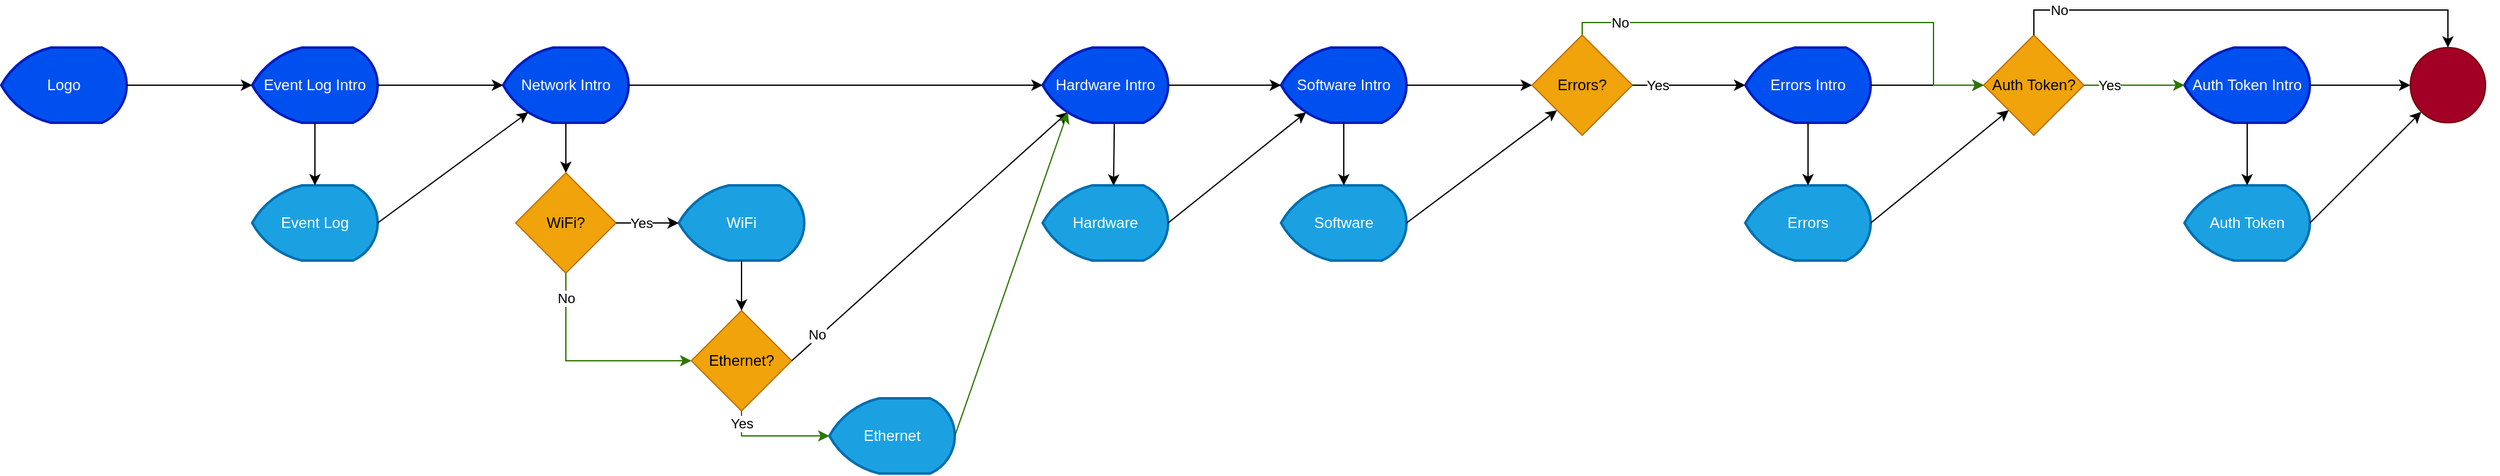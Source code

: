 <mxfile version="24.0.4" type="device">
  <diagram name="Sequence" id="1xTwtHDa3UVUZrxySDGf">
    <mxGraphModel dx="2416" dy="1270" grid="1" gridSize="10" guides="1" tooltips="1" connect="1" arrows="1" fold="1" page="1" pageScale="1" pageWidth="850" pageHeight="1100" math="0" shadow="0">
      <root>
        <mxCell id="0" />
        <mxCell id="1" parent="0" />
        <mxCell id="S2ejGNxJrMZWUgMRFs39-2" value="Logo" style="strokeWidth=2;html=1;shape=mxgraph.flowchart.display;whiteSpace=wrap;fillColor=#0050ef;fontColor=#ffffff;strokeColor=#001DBC;" parent="1" vertex="1">
          <mxGeometry x="-790" y="410" width="100" height="60" as="geometry" />
        </mxCell>
        <mxCell id="PkMX_lYDS1bQ4Ew8CNIa-1" value="Event Log Intro" style="strokeWidth=2;html=1;shape=mxgraph.flowchart.display;whiteSpace=wrap;fillColor=#0050ef;fontColor=#ffffff;strokeColor=#001DBC;" parent="1" vertex="1">
          <mxGeometry x="-590" y="410" width="100" height="60" as="geometry" />
        </mxCell>
        <mxCell id="PkMX_lYDS1bQ4Ew8CNIa-2" value="Event Log" style="strokeWidth=2;html=1;shape=mxgraph.flowchart.display;whiteSpace=wrap;fillColor=#1ba1e2;fontColor=#ffffff;strokeColor=#006EAF;" parent="1" vertex="1">
          <mxGeometry x="-590" y="520" width="100" height="60" as="geometry" />
        </mxCell>
        <mxCell id="PkMX_lYDS1bQ4Ew8CNIa-3" value="" style="endArrow=classic;html=1;rounded=0;exitX=1;exitY=0.5;exitDx=0;exitDy=0;exitPerimeter=0;entryX=0;entryY=0.5;entryDx=0;entryDy=0;entryPerimeter=0;" parent="1" source="S2ejGNxJrMZWUgMRFs39-2" target="PkMX_lYDS1bQ4Ew8CNIa-1" edge="1">
          <mxGeometry width="50" height="50" relative="1" as="geometry">
            <mxPoint x="-720" y="350" as="sourcePoint" />
            <mxPoint x="-670" y="300" as="targetPoint" />
          </mxGeometry>
        </mxCell>
        <mxCell id="PkMX_lYDS1bQ4Ew8CNIa-4" value="" style="endArrow=classic;html=1;rounded=0;exitX=0.5;exitY=1;exitDx=0;exitDy=0;exitPerimeter=0;entryX=0.5;entryY=0;entryDx=0;entryDy=0;entryPerimeter=0;" parent="1" source="PkMX_lYDS1bQ4Ew8CNIa-1" target="PkMX_lYDS1bQ4Ew8CNIa-2" edge="1">
          <mxGeometry width="50" height="50" relative="1" as="geometry">
            <mxPoint x="-680" y="450" as="sourcePoint" />
            <mxPoint x="-580" y="450" as="targetPoint" />
          </mxGeometry>
        </mxCell>
        <mxCell id="PkMX_lYDS1bQ4Ew8CNIa-5" value="Network Intro" style="strokeWidth=2;html=1;shape=mxgraph.flowchart.display;whiteSpace=wrap;fillColor=#0050ef;fontColor=#ffffff;strokeColor=#001DBC;" parent="1" vertex="1">
          <mxGeometry x="-390" y="410" width="100" height="60" as="geometry" />
        </mxCell>
        <mxCell id="PkMX_lYDS1bQ4Ew8CNIa-6" value="" style="endArrow=classic;html=1;rounded=0;exitX=1;exitY=0.5;exitDx=0;exitDy=0;exitPerimeter=0;" parent="1" source="PkMX_lYDS1bQ4Ew8CNIa-1" target="PkMX_lYDS1bQ4Ew8CNIa-5" edge="1">
          <mxGeometry width="50" height="50" relative="1" as="geometry">
            <mxPoint x="-420" y="510" as="sourcePoint" />
            <mxPoint x="-320" y="510" as="targetPoint" />
          </mxGeometry>
        </mxCell>
        <mxCell id="PkMX_lYDS1bQ4Ew8CNIa-7" value="" style="endArrow=classic;html=1;rounded=0;exitX=1;exitY=0.5;exitDx=0;exitDy=0;exitPerimeter=0;entryX=0.2;entryY=0.86;entryDx=0;entryDy=0;entryPerimeter=0;" parent="1" source="PkMX_lYDS1bQ4Ew8CNIa-2" target="PkMX_lYDS1bQ4Ew8CNIa-5" edge="1">
          <mxGeometry width="50" height="50" relative="1" as="geometry">
            <mxPoint x="-480" y="450" as="sourcePoint" />
            <mxPoint x="-380" y="450" as="targetPoint" />
          </mxGeometry>
        </mxCell>
        <mxCell id="PkMX_lYDS1bQ4Ew8CNIa-8" value="" style="endArrow=classic;html=1;rounded=0;exitX=0.5;exitY=1;exitDx=0;exitDy=0;exitPerimeter=0;entryX=0.5;entryY=0;entryDx=0;entryDy=0;" parent="1" source="PkMX_lYDS1bQ4Ew8CNIa-5" target="H5PknQgmsZWOqS9MuiEW-1" edge="1">
          <mxGeometry width="50" height="50" relative="1" as="geometry">
            <mxPoint x="-330" y="490" as="sourcePoint" />
            <mxPoint x="-320" y="500" as="targetPoint" />
          </mxGeometry>
        </mxCell>
        <mxCell id="PkMX_lYDS1bQ4Ew8CNIa-9" value="Ethernet?" style="rhombus;whiteSpace=wrap;html=1;fillColor=#f0a30a;fontColor=#000000;strokeColor=#BD7000;" parent="1" vertex="1">
          <mxGeometry x="-240" y="620" width="80" height="80" as="geometry" />
        </mxCell>
        <mxCell id="PkMX_lYDS1bQ4Ew8CNIa-10" value="Ethernet" style="strokeWidth=2;html=1;shape=mxgraph.flowchart.display;whiteSpace=wrap;fillColor=#1ba1e2;fontColor=#ffffff;strokeColor=#006EAF;" parent="1" vertex="1">
          <mxGeometry x="-130" y="690" width="100" height="60" as="geometry" />
        </mxCell>
        <mxCell id="PkMX_lYDS1bQ4Ew8CNIa-11" value="No" style="endArrow=classic;html=1;rounded=0;entryX=0.2;entryY=0.86;entryDx=0;entryDy=0;entryPerimeter=0;exitX=1;exitY=0.5;exitDx=0;exitDy=0;" parent="1" source="PkMX_lYDS1bQ4Ew8CNIa-9" target="PkMX_lYDS1bQ4Ew8CNIa-14" edge="1">
          <mxGeometry x="-0.809" y="1" width="50" height="50" relative="1" as="geometry">
            <mxPoint x="-100" y="750" as="sourcePoint" />
            <mxPoint x="-330" y="520" as="targetPoint" />
            <mxPoint y="-1" as="offset" />
          </mxGeometry>
        </mxCell>
        <mxCell id="PkMX_lYDS1bQ4Ew8CNIa-12" value="Yes" style="endArrow=classic;html=1;rounded=0;edgeStyle=orthogonalEdgeStyle;entryX=0;entryY=0.5;entryDx=0;entryDy=0;entryPerimeter=0;exitX=0.5;exitY=1;exitDx=0;exitDy=0;fillColor=#60a917;strokeColor=#2D7600;" parent="1" source="PkMX_lYDS1bQ4Ew8CNIa-9" target="PkMX_lYDS1bQ4Ew8CNIa-10" edge="1">
          <mxGeometry x="-0.778" width="50" height="50" relative="1" as="geometry">
            <mxPoint x="-310" y="640" as="sourcePoint" />
            <mxPoint x="-240" y="800" as="targetPoint" />
            <mxPoint as="offset" />
          </mxGeometry>
        </mxCell>
        <mxCell id="PkMX_lYDS1bQ4Ew8CNIa-13" value="WiFi" style="strokeWidth=2;html=1;shape=mxgraph.flowchart.display;whiteSpace=wrap;fillColor=#1ba1e2;fontColor=#ffffff;strokeColor=#006EAF;" parent="1" vertex="1">
          <mxGeometry x="-250" y="520" width="100" height="60" as="geometry" />
        </mxCell>
        <mxCell id="PkMX_lYDS1bQ4Ew8CNIa-14" value="Hardware Intro" style="strokeWidth=2;html=1;shape=mxgraph.flowchart.display;whiteSpace=wrap;fillColor=#0050ef;fontColor=#ffffff;strokeColor=#001DBC;" parent="1" vertex="1">
          <mxGeometry x="40" y="410" width="100" height="60" as="geometry" />
        </mxCell>
        <mxCell id="PkMX_lYDS1bQ4Ew8CNIa-15" value="" style="endArrow=classic;html=1;rounded=0;exitX=1;exitY=0.5;exitDx=0;exitDy=0;exitPerimeter=0;entryX=0;entryY=0.5;entryDx=0;entryDy=0;entryPerimeter=0;" parent="1" source="PkMX_lYDS1bQ4Ew8CNIa-5" target="PkMX_lYDS1bQ4Ew8CNIa-14" edge="1">
          <mxGeometry width="50" height="50" relative="1" as="geometry">
            <mxPoint x="-330" y="480" as="sourcePoint" />
            <mxPoint x="-330" y="520" as="targetPoint" />
          </mxGeometry>
        </mxCell>
        <mxCell id="PkMX_lYDS1bQ4Ew8CNIa-18" value="Hardware" style="strokeWidth=2;html=1;shape=mxgraph.flowchart.display;whiteSpace=wrap;fillColor=#1ba1e2;fontColor=#ffffff;strokeColor=#006EAF;" parent="1" vertex="1">
          <mxGeometry x="40" y="520" width="100" height="60" as="geometry" />
        </mxCell>
        <mxCell id="PkMX_lYDS1bQ4Ew8CNIa-19" value="" style="endArrow=classic;html=1;rounded=0;exitX=1;exitY=0.5;exitDx=0;exitDy=0;exitPerimeter=0;entryX=0.2;entryY=0.86;entryDx=0;entryDy=0;entryPerimeter=0;fillColor=#60a917;strokeColor=#2D7600;" parent="1" source="PkMX_lYDS1bQ4Ew8CNIa-10" target="PkMX_lYDS1bQ4Ew8CNIa-14" edge="1">
          <mxGeometry width="50" height="50" relative="1" as="geometry">
            <mxPoint x="-130" y="580" as="sourcePoint" />
            <mxPoint x="-10" y="492" as="targetPoint" />
          </mxGeometry>
        </mxCell>
        <mxCell id="PkMX_lYDS1bQ4Ew8CNIa-21" value="" style="endArrow=classic;html=1;rounded=0;entryX=0.565;entryY=0.004;entryDx=0;entryDy=0;entryPerimeter=0;exitX=0.571;exitY=1.015;exitDx=0;exitDy=0;exitPerimeter=0;" parent="1" source="PkMX_lYDS1bQ4Ew8CNIa-14" target="PkMX_lYDS1bQ4Ew8CNIa-18" edge="1">
          <mxGeometry width="50" height="50" relative="1" as="geometry">
            <mxPoint x="90" y="480" as="sourcePoint" />
            <mxPoint x="100" y="510" as="targetPoint" />
          </mxGeometry>
        </mxCell>
        <mxCell id="PkMX_lYDS1bQ4Ew8CNIa-22" value="Software Intro" style="strokeWidth=2;html=1;shape=mxgraph.flowchart.display;whiteSpace=wrap;fillColor=#0050ef;fontColor=#ffffff;strokeColor=#001DBC;" parent="1" vertex="1">
          <mxGeometry x="230" y="410" width="100" height="60" as="geometry" />
        </mxCell>
        <mxCell id="PkMX_lYDS1bQ4Ew8CNIa-23" value="Software" style="strokeWidth=2;html=1;shape=mxgraph.flowchart.display;whiteSpace=wrap;fillColor=#1ba1e2;fontColor=#ffffff;strokeColor=#006EAF;" parent="1" vertex="1">
          <mxGeometry x="230" y="520" width="100" height="60" as="geometry" />
        </mxCell>
        <mxCell id="PkMX_lYDS1bQ4Ew8CNIa-24" value="" style="endArrow=classic;html=1;rounded=0;exitX=1;exitY=0.5;exitDx=0;exitDy=0;exitPerimeter=0;entryX=0;entryY=0.5;entryDx=0;entryDy=0;entryPerimeter=0;" parent="1" source="PkMX_lYDS1bQ4Ew8CNIa-14" target="PkMX_lYDS1bQ4Ew8CNIa-22" edge="1">
          <mxGeometry width="50" height="50" relative="1" as="geometry">
            <mxPoint x="140" y="350" as="sourcePoint" />
            <mxPoint x="240" y="350" as="targetPoint" />
          </mxGeometry>
        </mxCell>
        <mxCell id="PkMX_lYDS1bQ4Ew8CNIa-25" value="" style="endArrow=classic;html=1;rounded=0;exitX=0.5;exitY=1;exitDx=0;exitDy=0;exitPerimeter=0;entryX=0.5;entryY=0;entryDx=0;entryDy=0;entryPerimeter=0;" parent="1" source="PkMX_lYDS1bQ4Ew8CNIa-22" target="PkMX_lYDS1bQ4Ew8CNIa-23" edge="1">
          <mxGeometry width="50" height="50" relative="1" as="geometry">
            <mxPoint x="350" y="480" as="sourcePoint" />
            <mxPoint x="350" y="520" as="targetPoint" />
          </mxGeometry>
        </mxCell>
        <mxCell id="PkMX_lYDS1bQ4Ew8CNIa-26" value="Errors?" style="rhombus;whiteSpace=wrap;html=1;fillColor=#f0a30a;fontColor=#000000;strokeColor=#BD7000;" parent="1" vertex="1">
          <mxGeometry x="430" y="400" width="80" height="80" as="geometry" />
        </mxCell>
        <mxCell id="PkMX_lYDS1bQ4Ew8CNIa-27" value="" style="endArrow=classic;html=1;rounded=0;exitX=1;exitY=0.5;exitDx=0;exitDy=0;exitPerimeter=0;entryX=0;entryY=0.5;entryDx=0;entryDy=0;" parent="1" source="PkMX_lYDS1bQ4Ew8CNIa-22" target="PkMX_lYDS1bQ4Ew8CNIa-26" edge="1">
          <mxGeometry width="50" height="50" relative="1" as="geometry">
            <mxPoint x="390" y="500" as="sourcePoint" />
            <mxPoint x="480" y="500" as="targetPoint" />
          </mxGeometry>
        </mxCell>
        <mxCell id="PkMX_lYDS1bQ4Ew8CNIa-28" value="" style="endArrow=classic;html=1;rounded=0;exitX=1;exitY=0.5;exitDx=0;exitDy=0;exitPerimeter=0;entryX=0.2;entryY=0.86;entryDx=0;entryDy=0;entryPerimeter=0;" parent="1" source="PkMX_lYDS1bQ4Ew8CNIa-18" target="PkMX_lYDS1bQ4Ew8CNIa-22" edge="1">
          <mxGeometry width="50" height="50" relative="1" as="geometry">
            <mxPoint x="160" y="460" as="sourcePoint" />
            <mxPoint x="220" y="470" as="targetPoint" />
          </mxGeometry>
        </mxCell>
        <mxCell id="PkMX_lYDS1bQ4Ew8CNIa-29" value="Yes" style="endArrow=classic;html=1;rounded=0;exitX=1;exitY=0.5;exitDx=0;exitDy=0;" parent="1" source="PkMX_lYDS1bQ4Ew8CNIa-26" target="PkMX_lYDS1bQ4Ew8CNIa-32" edge="1">
          <mxGeometry x="-0.556" width="50" height="50" relative="1" as="geometry">
            <mxPoint x="540" y="430" as="sourcePoint" />
            <mxPoint x="630" y="440" as="targetPoint" />
            <mxPoint as="offset" />
          </mxGeometry>
        </mxCell>
        <mxCell id="PkMX_lYDS1bQ4Ew8CNIa-31" value="Auth Token?" style="rhombus;whiteSpace=wrap;html=1;fillColor=#f0a30a;fontColor=#000000;strokeColor=#BD7000;" parent="1" vertex="1">
          <mxGeometry x="790" y="400" width="80" height="80" as="geometry" />
        </mxCell>
        <mxCell id="PkMX_lYDS1bQ4Ew8CNIa-32" value="Errors Intro" style="strokeWidth=2;html=1;shape=mxgraph.flowchart.display;whiteSpace=wrap;fillColor=#0050ef;fontColor=#ffffff;strokeColor=#001DBC;" parent="1" vertex="1">
          <mxGeometry x="600" y="410" width="100" height="60" as="geometry" />
        </mxCell>
        <mxCell id="PkMX_lYDS1bQ4Ew8CNIa-33" value="Errors" style="strokeWidth=2;html=1;shape=mxgraph.flowchart.display;whiteSpace=wrap;fillColor=#1ba1e2;fontColor=#ffffff;strokeColor=#006EAF;" parent="1" vertex="1">
          <mxGeometry x="600" y="520" width="100" height="60" as="geometry" />
        </mxCell>
        <mxCell id="PkMX_lYDS1bQ4Ew8CNIa-34" value="" style="endArrow=classic;html=1;rounded=0;exitX=0.5;exitY=1;exitDx=0;exitDy=0;exitPerimeter=0;entryX=0.5;entryY=0;entryDx=0;entryDy=0;entryPerimeter=0;" parent="1" source="PkMX_lYDS1bQ4Ew8CNIa-32" target="PkMX_lYDS1bQ4Ew8CNIa-33" edge="1">
          <mxGeometry width="50" height="50" relative="1" as="geometry">
            <mxPoint x="760" y="480" as="sourcePoint" />
            <mxPoint x="760" y="520" as="targetPoint" />
          </mxGeometry>
        </mxCell>
        <mxCell id="PkMX_lYDS1bQ4Ew8CNIa-36" value="" style="endArrow=classic;html=1;rounded=0;exitX=1;exitY=0.5;exitDx=0;exitDy=0;exitPerimeter=0;entryX=0;entryY=0.5;entryDx=0;entryDy=0;" parent="1" source="PkMX_lYDS1bQ4Ew8CNIa-32" target="PkMX_lYDS1bQ4Ew8CNIa-31" edge="1">
          <mxGeometry width="50" height="50" relative="1" as="geometry">
            <mxPoint x="680" y="510" as="sourcePoint" />
            <mxPoint x="780" y="510" as="targetPoint" />
          </mxGeometry>
        </mxCell>
        <mxCell id="PkMX_lYDS1bQ4Ew8CNIa-37" value="" style="endArrow=classic;html=1;rounded=0;exitX=1;exitY=0.5;exitDx=0;exitDy=0;exitPerimeter=0;entryX=0;entryY=1;entryDx=0;entryDy=0;" parent="1" source="PkMX_lYDS1bQ4Ew8CNIa-33" target="PkMX_lYDS1bQ4Ew8CNIa-31" edge="1">
          <mxGeometry width="50" height="50" relative="1" as="geometry">
            <mxPoint x="780" y="594" as="sourcePoint" />
            <mxPoint x="890" y="506" as="targetPoint" />
          </mxGeometry>
        </mxCell>
        <mxCell id="PkMX_lYDS1bQ4Ew8CNIa-38" value="Auth Token Intro" style="strokeWidth=2;html=1;shape=mxgraph.flowchart.display;whiteSpace=wrap;fillColor=#0050ef;fontColor=#ffffff;strokeColor=#001DBC;" parent="1" vertex="1">
          <mxGeometry x="950" y="410" width="100" height="60" as="geometry" />
        </mxCell>
        <mxCell id="PkMX_lYDS1bQ4Ew8CNIa-39" value="Auth Token" style="strokeWidth=2;html=1;shape=mxgraph.flowchart.display;whiteSpace=wrap;fillColor=#1ba1e2;fontColor=#ffffff;strokeColor=#006EAF;" parent="1" vertex="1">
          <mxGeometry x="950" y="520" width="100" height="60" as="geometry" />
        </mxCell>
        <mxCell id="PkMX_lYDS1bQ4Ew8CNIa-40" value="" style="endArrow=classic;html=1;rounded=0;exitX=0.5;exitY=1;exitDx=0;exitDy=0;exitPerimeter=0;entryX=0.5;entryY=0;entryDx=0;entryDy=0;entryPerimeter=0;" parent="1" source="PkMX_lYDS1bQ4Ew8CNIa-38" target="PkMX_lYDS1bQ4Ew8CNIa-39" edge="1">
          <mxGeometry width="50" height="50" relative="1" as="geometry">
            <mxPoint x="1110" y="480" as="sourcePoint" />
            <mxPoint x="1110" y="520" as="targetPoint" />
          </mxGeometry>
        </mxCell>
        <mxCell id="PkMX_lYDS1bQ4Ew8CNIa-41" value="Yes" style="endArrow=classic;html=1;rounded=0;exitX=1;exitY=0.5;exitDx=0;exitDy=0;fillColor=#60a917;strokeColor=#2D7600;" parent="1" source="PkMX_lYDS1bQ4Ew8CNIa-31" target="PkMX_lYDS1bQ4Ew8CNIa-38" edge="1">
          <mxGeometry x="-0.5" width="50" height="50" relative="1" as="geometry">
            <mxPoint x="910" y="350" as="sourcePoint" />
            <mxPoint x="1010" y="350" as="targetPoint" />
            <mxPoint as="offset" />
          </mxGeometry>
        </mxCell>
        <mxCell id="PkMX_lYDS1bQ4Ew8CNIa-42" value="No" style="endArrow=classic;html=1;rounded=0;exitX=0.5;exitY=0;exitDx=0;exitDy=0;edgeStyle=orthogonalEdgeStyle;entryX=0.5;entryY=0;entryDx=0;entryDy=0;entryPerimeter=0;" parent="1" source="PkMX_lYDS1bQ4Ew8CNIa-31" target="PkMX_lYDS1bQ4Ew8CNIa-43" edge="1">
          <mxGeometry x="-0.79" width="50" height="50" relative="1" as="geometry">
            <mxPoint x="830" y="390" as="sourcePoint" />
            <mxPoint x="1200" y="430" as="targetPoint" />
            <Array as="points">
              <mxPoint x="830" y="380" />
              <mxPoint x="1160" y="380" />
            </Array>
            <mxPoint as="offset" />
          </mxGeometry>
        </mxCell>
        <mxCell id="PkMX_lYDS1bQ4Ew8CNIa-43" value="Event Log Intro" style="verticalLabelPosition=bottom;verticalAlign=top;html=1;shape=mxgraph.flowchart.on-page_reference;fillColor=#a20025;fontColor=#ffffff;strokeColor=#6F0000;" parent="1" vertex="1">
          <mxGeometry x="1130" y="410" width="60" height="60" as="geometry" />
        </mxCell>
        <mxCell id="PkMX_lYDS1bQ4Ew8CNIa-44" value="" style="endArrow=classic;html=1;rounded=0;exitX=1;exitY=0.5;exitDx=0;exitDy=0;exitPerimeter=0;entryX=0.145;entryY=0.855;entryDx=0;entryDy=0;entryPerimeter=0;" parent="1" source="PkMX_lYDS1bQ4Ew8CNIa-39" target="PkMX_lYDS1bQ4Ew8CNIa-43" edge="1">
          <mxGeometry width="50" height="50" relative="1" as="geometry">
            <mxPoint x="1020" y="670" as="sourcePoint" />
            <mxPoint x="1160" y="560" as="targetPoint" />
          </mxGeometry>
        </mxCell>
        <mxCell id="PkMX_lYDS1bQ4Ew8CNIa-45" value="" style="endArrow=classic;html=1;rounded=0;exitX=1;exitY=0.5;exitDx=0;exitDy=0;exitPerimeter=0;entryX=0;entryY=0.5;entryDx=0;entryDy=0;entryPerimeter=0;" parent="1" source="PkMX_lYDS1bQ4Ew8CNIa-38" target="PkMX_lYDS1bQ4Ew8CNIa-43" edge="1">
          <mxGeometry width="50" height="50" relative="1" as="geometry">
            <mxPoint x="1010" y="480" as="sourcePoint" />
            <mxPoint x="1010" y="530" as="targetPoint" />
          </mxGeometry>
        </mxCell>
        <mxCell id="H5PknQgmsZWOqS9MuiEW-1" value="WiFi?" style="rhombus;whiteSpace=wrap;html=1;fillColor=#f0a30a;fontColor=#000000;strokeColor=#BD7000;" parent="1" vertex="1">
          <mxGeometry x="-380" y="510" width="80" height="80" as="geometry" />
        </mxCell>
        <mxCell id="H5PknQgmsZWOqS9MuiEW-2" value="Yes" style="endArrow=classic;html=1;rounded=0;exitX=1;exitY=0.5;exitDx=0;exitDy=0;" parent="1" source="H5PknQgmsZWOqS9MuiEW-1" target="PkMX_lYDS1bQ4Ew8CNIa-13" edge="1">
          <mxGeometry x="-0.2" width="50" height="50" relative="1" as="geometry">
            <mxPoint x="-510" y="470" as="sourcePoint" />
            <mxPoint x="-350" y="560" as="targetPoint" />
            <mxPoint as="offset" />
          </mxGeometry>
        </mxCell>
        <mxCell id="H5PknQgmsZWOqS9MuiEW-3" value="No" style="endArrow=classic;html=1;rounded=0;exitX=0.5;exitY=1;exitDx=0;exitDy=0;edgeStyle=orthogonalEdgeStyle;entryX=0;entryY=0.5;entryDx=0;entryDy=0;fillColor=#60a917;strokeColor=#2D7600;" parent="1" source="H5PknQgmsZWOqS9MuiEW-1" target="PkMX_lYDS1bQ4Ew8CNIa-9" edge="1">
          <mxGeometry x="-0.765" width="50" height="50" relative="1" as="geometry">
            <mxPoint x="-490" y="630" as="sourcePoint" />
            <mxPoint x="-280" y="670" as="targetPoint" />
            <mxPoint as="offset" />
          </mxGeometry>
        </mxCell>
        <mxCell id="H5PknQgmsZWOqS9MuiEW-4" value="" style="endArrow=classic;html=1;rounded=0;exitX=0.5;exitY=1;exitDx=0;exitDy=0;exitPerimeter=0;entryX=0.5;entryY=0;entryDx=0;entryDy=0;" parent="1" source="PkMX_lYDS1bQ4Ew8CNIa-13" target="PkMX_lYDS1bQ4Ew8CNIa-9" edge="1">
          <mxGeometry width="50" height="50" relative="1" as="geometry">
            <mxPoint x="-330" y="480" as="sourcePoint" />
            <mxPoint x="-330" y="520" as="targetPoint" />
          </mxGeometry>
        </mxCell>
        <mxCell id="H5PknQgmsZWOqS9MuiEW-5" value="" style="endArrow=classic;html=1;rounded=0;exitX=1;exitY=0.5;exitDx=0;exitDy=0;exitPerimeter=0;entryX=0;entryY=1;entryDx=0;entryDy=0;" parent="1" source="PkMX_lYDS1bQ4Ew8CNIa-23" target="PkMX_lYDS1bQ4Ew8CNIa-26" edge="1">
          <mxGeometry width="50" height="50" relative="1" as="geometry">
            <mxPoint x="150" y="560" as="sourcePoint" />
            <mxPoint x="260" y="472" as="targetPoint" />
          </mxGeometry>
        </mxCell>
        <mxCell id="PkMX_lYDS1bQ4Ew8CNIa-35" value="No" style="endArrow=classic;html=1;rounded=0;exitX=0.5;exitY=0;exitDx=0;exitDy=0;edgeStyle=orthogonalEdgeStyle;entryX=0;entryY=0.5;entryDx=0;entryDy=0;fillColor=#60a917;strokeColor=#2D7600;" parent="1" source="PkMX_lYDS1bQ4Ew8CNIa-26" target="PkMX_lYDS1bQ4Ew8CNIa-31" edge="1">
          <mxGeometry x="-0.79" width="50" height="50" relative="1" as="geometry">
            <mxPoint x="590" y="290" as="sourcePoint" />
            <mxPoint x="690" y="320" as="targetPoint" />
            <Array as="points">
              <mxPoint x="470" y="390" />
              <mxPoint x="750" y="390" />
              <mxPoint x="750" y="440" />
            </Array>
            <mxPoint as="offset" />
          </mxGeometry>
        </mxCell>
      </root>
    </mxGraphModel>
  </diagram>
</mxfile>
